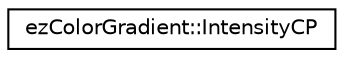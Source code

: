 digraph "Graphical Class Hierarchy"
{
 // LATEX_PDF_SIZE
  edge [fontname="Helvetica",fontsize="10",labelfontname="Helvetica",labelfontsize="10"];
  node [fontname="Helvetica",fontsize="10",shape=record];
  rankdir="LR";
  Node0 [label="ezColorGradient::IntensityCP",height=0.2,width=0.4,color="black", fillcolor="white", style="filled",URL="$d9/d76/structez_color_gradient_1_1_intensity_c_p.htm",tooltip="Intensity control point. Used to scale rgb for high-dynamic range values."];
}
